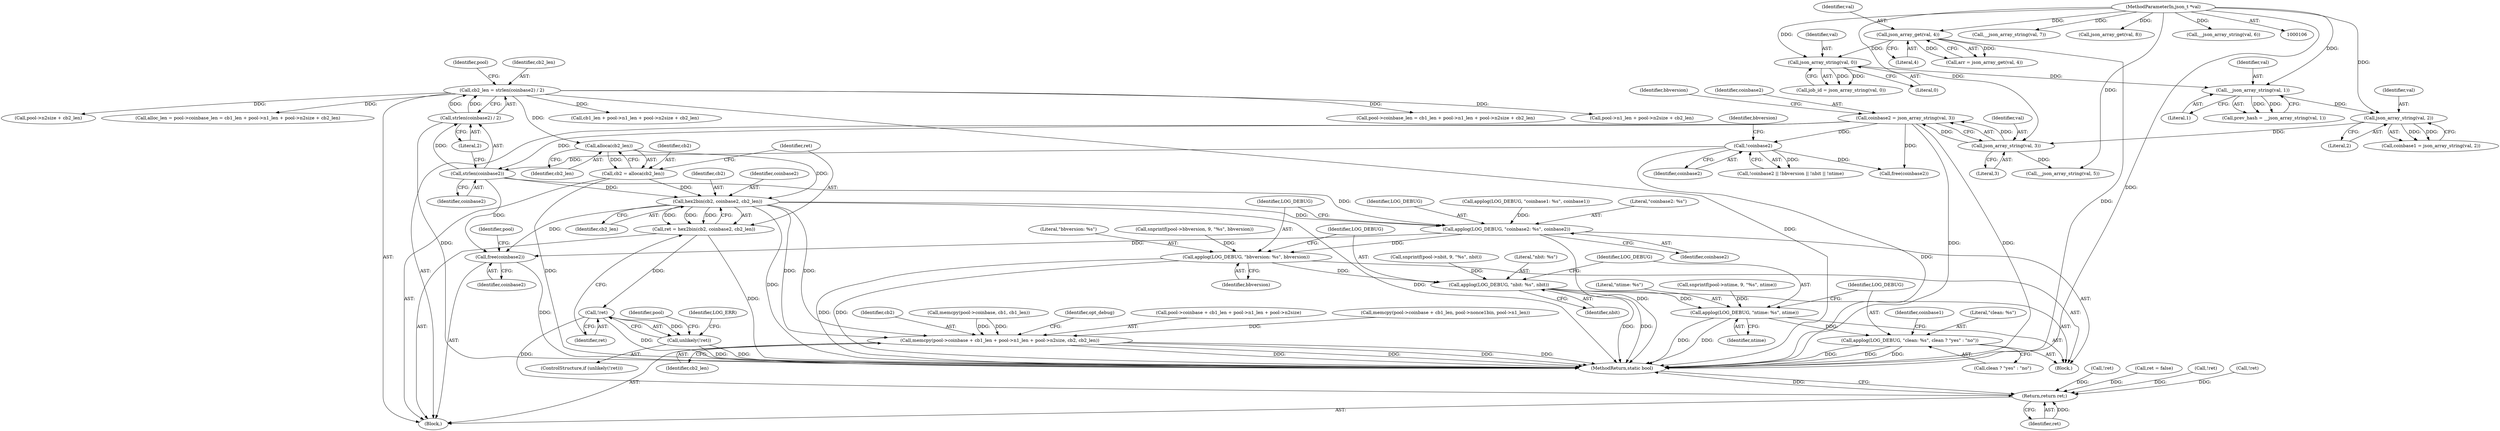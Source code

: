 digraph "0_cgminer_e1c5050734123973b99d181c45e74b2cbb00272e_1@API" {
"1000525" [label="(Call,alloca(cb2_len))"];
"1000261" [label="(Call,cb2_len = strlen(coinbase2) / 2)"];
"1000263" [label="(Call,strlen(coinbase2) / 2)"];
"1000264" [label="(Call,strlen(coinbase2))"];
"1000206" [label="(Call,!coinbase2)"];
"1000169" [label="(Call,coinbase2 = json_array_string(val, 3))"];
"1000171" [label="(Call,json_array_string(val, 3))"];
"1000166" [label="(Call,json_array_string(val, 2))"];
"1000161" [label="(Call,__json_array_string(val, 1))"];
"1000156" [label="(Call,json_array_string(val, 0))"];
"1000139" [label="(Call,json_array_get(val, 4))"];
"1000108" [label="(MethodParameterIn,json_t *val)"];
"1000523" [label="(Call,cb2 = alloca(cb2_len))"];
"1000529" [label="(Call,hex2bin(cb2, coinbase2, cb2_len))"];
"1000527" [label="(Call,ret = hex2bin(cb2, coinbase2, cb2_len))"];
"1000535" [label="(Call,!ret)"];
"1000534" [label="(Call,unlikely(!ret))"];
"1000683" [label="(Return,return ret;)"];
"1000583" [label="(Call,memcpy(pool->coinbase + cb1_len + pool->n1_len + pool->n2size, cb2, cb2_len))"];
"1000642" [label="(Call,applog(LOG_DEBUG, \"coinbase2: %s\", coinbase2))"];
"1000646" [label="(Call,applog(LOG_DEBUG, \"bbversion: %s\", bbversion))"];
"1000650" [label="(Call,applog(LOG_DEBUG, \"nbit: %s\", nbit))"];
"1000654" [label="(Call,applog(LOG_DEBUG, \"ntime: %s\", ntime))"];
"1000658" [label="(Call,applog(LOG_DEBUG, \"clean: %s\", clean ? \"yes\" : \"no\"))"];
"1000667" [label="(Call,free(coinbase2))"];
"1000646" [label="(Call,applog(LOG_DEBUG, \"bbversion: %s\", bbversion))"];
"1000186" [label="(Call,__json_array_string(val, 7))"];
"1000137" [label="(Call,arr = json_array_get(val, 4))"];
"1000530" [label="(Identifier,cb2)"];
"1000652" [label="(Literal,\"nbit: %s\")"];
"1000301" [label="(Call,cb1_len + pool->n1_len + pool->n2size + cb2_len)"];
"1000661" [label="(Call,clean ? \"yes\" : \"no\")"];
"1000141" [label="(Literal,4)"];
"1000671" [label="(Identifier,pool)"];
"1000210" [label="(Identifier,bbversion)"];
"1000156" [label="(Call,json_array_string(val, 0))"];
"1000162" [label="(Identifier,val)"];
"1000265" [label="(Identifier,coinbase2)"];
"1000154" [label="(Call,job_id = json_array_string(val, 0))"];
"1000533" [label="(ControlStructure,if (unlikely(!ret)))"];
"1000571" [label="(Call,memcpy(pool->coinbase + cb1_len, pool->nonce1bin, pool->n1_len))"];
"1000176" [label="(Call,__json_array_string(val, 5))"];
"1000170" [label="(Identifier,coinbase2)"];
"1000647" [label="(Identifier,LOG_DEBUG)"];
"1000227" [label="(Call,free(coinbase2))"];
"1000685" [label="(MethodReturn,static bool)"];
"1000683" [label="(Return,return ret;)"];
"1000597" [label="(Identifier,cb2)"];
"1000649" [label="(Identifier,bbversion)"];
"1000297" [label="(Call,pool->coinbase_len = cb1_len + pool->n1_len + pool->n2size + cb2_len)"];
"1000167" [label="(Identifier,val)"];
"1000206" [label="(Call,!coinbase2)"];
"1000205" [label="(Call,!coinbase2 || !bbversion || !nbit || !ntime)"];
"1000653" [label="(Identifier,nbit)"];
"1000109" [label="(Block,)"];
"1000171" [label="(Call,json_array_string(val, 3))"];
"1000527" [label="(Call,ret = hex2bin(cb2, coinbase2, cb2_len))"];
"1000161" [label="(Call,__json_array_string(val, 1))"];
"1000164" [label="(Call,coinbase1 = json_array_string(val, 2))"];
"1000650" [label="(Call,applog(LOG_DEBUG, \"nbit: %s\", nbit))"];
"1000169" [label="(Call,coinbase2 = json_array_string(val, 3))"];
"1000264" [label="(Call,strlen(coinbase2))"];
"1000544" [label="(Identifier,pool)"];
"1000168" [label="(Literal,2)"];
"1000423" [label="(Call,!ret)"];
"1000263" [label="(Call,strlen(coinbase2) / 2)"];
"1000642" [label="(Call,applog(LOG_DEBUG, \"coinbase2: %s\", coinbase2))"];
"1000192" [label="(Call,json_array_get(val, 8))"];
"1000644" [label="(Literal,\"coinbase2: %s\")"];
"1000523" [label="(Call,cb2 = alloca(cb2_len))"];
"1000648" [label="(Literal,\"bbversion: %s\")"];
"1000658" [label="(Call,applog(LOG_DEBUG, \"clean: %s\", clean ? \"yes\" : \"no\"))"];
"1000497" [label="(Call,!ret)"];
"1000175" [label="(Identifier,bbversion)"];
"1000281" [label="(Call,snprintf(pool->ntime, 9, \"%s\", ntime))"];
"1000531" [label="(Identifier,coinbase2)"];
"1000629" [label="(Block,)"];
"1000666" [label="(Identifier,coinbase1)"];
"1000600" [label="(Identifier,opt_debug)"];
"1000303" [label="(Call,pool->n1_len + pool->n2size + cb2_len)"];
"1000157" [label="(Identifier,val)"];
"1000529" [label="(Call,hex2bin(cb2, coinbase2, cb2_len))"];
"1000535" [label="(Call,!ret)"];
"1000536" [label="(Identifier,ret)"];
"1000108" [label="(MethodParameterIn,json_t *val)"];
"1000656" [label="(Literal,\"ntime: %s\")"];
"1000131" [label="(Call,ret = false)"];
"1000539" [label="(Identifier,LOG_ERR)"];
"1000532" [label="(Identifier,cb2_len)"];
"1000655" [label="(Identifier,LOG_DEBUG)"];
"1000269" [label="(Identifier,pool)"];
"1000525" [label="(Call,alloca(cb2_len))"];
"1000274" [label="(Call,snprintf(pool->nbit, 9, \"%s\", nbit))"];
"1000516" [label="(Call,!ret)"];
"1000684" [label="(Identifier,ret)"];
"1000524" [label="(Identifier,cb2)"];
"1000657" [label="(Identifier,ntime)"];
"1000158" [label="(Literal,0)"];
"1000262" [label="(Identifier,cb2_len)"];
"1000667" [label="(Call,free(coinbase2))"];
"1000139" [label="(Call,json_array_get(val, 4))"];
"1000166" [label="(Call,json_array_string(val, 2))"];
"1000307" [label="(Call,pool->n2size + cb2_len)"];
"1000526" [label="(Identifier,cb2_len)"];
"1000267" [label="(Call,snprintf(pool->bbversion, 9, \"%s\", bbversion))"];
"1000643" [label="(Identifier,LOG_DEBUG)"];
"1000584" [label="(Call,pool->coinbase + cb1_len + pool->n1_len + pool->n2size)"];
"1000565" [label="(Call,memcpy(pool->coinbase, cb1, cb1_len))"];
"1000660" [label="(Literal,\"clean: %s\")"];
"1000295" [label="(Call,alloc_len = pool->coinbase_len = cb1_len + pool->n1_len + pool->n2size + cb2_len)"];
"1000140" [label="(Identifier,val)"];
"1000266" [label="(Literal,2)"];
"1000638" [label="(Call,applog(LOG_DEBUG, \"coinbase1: %s\", coinbase1))"];
"1000207" [label="(Identifier,coinbase2)"];
"1000159" [label="(Call,prev_hash = __json_array_string(val, 1))"];
"1000659" [label="(Identifier,LOG_DEBUG)"];
"1000163" [label="(Literal,1)"];
"1000645" [label="(Identifier,coinbase2)"];
"1000528" [label="(Identifier,ret)"];
"1000654" [label="(Call,applog(LOG_DEBUG, \"ntime: %s\", ntime))"];
"1000598" [label="(Identifier,cb2_len)"];
"1000261" [label="(Call,cb2_len = strlen(coinbase2) / 2)"];
"1000173" [label="(Literal,3)"];
"1000651" [label="(Identifier,LOG_DEBUG)"];
"1000668" [label="(Identifier,coinbase2)"];
"1000172" [label="(Identifier,val)"];
"1000534" [label="(Call,unlikely(!ret))"];
"1000583" [label="(Call,memcpy(pool->coinbase + cb1_len + pool->n1_len + pool->n2size, cb2, cb2_len))"];
"1000181" [label="(Call,__json_array_string(val, 6))"];
"1000525" -> "1000523"  [label="AST: "];
"1000525" -> "1000526"  [label="CFG: "];
"1000526" -> "1000525"  [label="AST: "];
"1000523" -> "1000525"  [label="CFG: "];
"1000525" -> "1000523"  [label="DDG: "];
"1000261" -> "1000525"  [label="DDG: "];
"1000525" -> "1000529"  [label="DDG: "];
"1000261" -> "1000109"  [label="AST: "];
"1000261" -> "1000263"  [label="CFG: "];
"1000262" -> "1000261"  [label="AST: "];
"1000263" -> "1000261"  [label="AST: "];
"1000269" -> "1000261"  [label="CFG: "];
"1000261" -> "1000685"  [label="DDG: "];
"1000263" -> "1000261"  [label="DDG: "];
"1000263" -> "1000261"  [label="DDG: "];
"1000261" -> "1000295"  [label="DDG: "];
"1000261" -> "1000297"  [label="DDG: "];
"1000261" -> "1000301"  [label="DDG: "];
"1000261" -> "1000303"  [label="DDG: "];
"1000261" -> "1000307"  [label="DDG: "];
"1000263" -> "1000266"  [label="CFG: "];
"1000264" -> "1000263"  [label="AST: "];
"1000266" -> "1000263"  [label="AST: "];
"1000263" -> "1000685"  [label="DDG: "];
"1000264" -> "1000263"  [label="DDG: "];
"1000264" -> "1000265"  [label="CFG: "];
"1000265" -> "1000264"  [label="AST: "];
"1000266" -> "1000264"  [label="CFG: "];
"1000206" -> "1000264"  [label="DDG: "];
"1000169" -> "1000264"  [label="DDG: "];
"1000264" -> "1000529"  [label="DDG: "];
"1000264" -> "1000642"  [label="DDG: "];
"1000264" -> "1000667"  [label="DDG: "];
"1000206" -> "1000205"  [label="AST: "];
"1000206" -> "1000207"  [label="CFG: "];
"1000207" -> "1000206"  [label="AST: "];
"1000210" -> "1000206"  [label="CFG: "];
"1000205" -> "1000206"  [label="CFG: "];
"1000206" -> "1000685"  [label="DDG: "];
"1000206" -> "1000205"  [label="DDG: "];
"1000169" -> "1000206"  [label="DDG: "];
"1000206" -> "1000227"  [label="DDG: "];
"1000169" -> "1000109"  [label="AST: "];
"1000169" -> "1000171"  [label="CFG: "];
"1000170" -> "1000169"  [label="AST: "];
"1000171" -> "1000169"  [label="AST: "];
"1000175" -> "1000169"  [label="CFG: "];
"1000169" -> "1000685"  [label="DDG: "];
"1000169" -> "1000685"  [label="DDG: "];
"1000171" -> "1000169"  [label="DDG: "];
"1000171" -> "1000169"  [label="DDG: "];
"1000169" -> "1000227"  [label="DDG: "];
"1000171" -> "1000173"  [label="CFG: "];
"1000172" -> "1000171"  [label="AST: "];
"1000173" -> "1000171"  [label="AST: "];
"1000166" -> "1000171"  [label="DDG: "];
"1000108" -> "1000171"  [label="DDG: "];
"1000171" -> "1000176"  [label="DDG: "];
"1000166" -> "1000164"  [label="AST: "];
"1000166" -> "1000168"  [label="CFG: "];
"1000167" -> "1000166"  [label="AST: "];
"1000168" -> "1000166"  [label="AST: "];
"1000164" -> "1000166"  [label="CFG: "];
"1000166" -> "1000164"  [label="DDG: "];
"1000166" -> "1000164"  [label="DDG: "];
"1000161" -> "1000166"  [label="DDG: "];
"1000108" -> "1000166"  [label="DDG: "];
"1000161" -> "1000159"  [label="AST: "];
"1000161" -> "1000163"  [label="CFG: "];
"1000162" -> "1000161"  [label="AST: "];
"1000163" -> "1000161"  [label="AST: "];
"1000159" -> "1000161"  [label="CFG: "];
"1000161" -> "1000159"  [label="DDG: "];
"1000161" -> "1000159"  [label="DDG: "];
"1000156" -> "1000161"  [label="DDG: "];
"1000108" -> "1000161"  [label="DDG: "];
"1000156" -> "1000154"  [label="AST: "];
"1000156" -> "1000158"  [label="CFG: "];
"1000157" -> "1000156"  [label="AST: "];
"1000158" -> "1000156"  [label="AST: "];
"1000154" -> "1000156"  [label="CFG: "];
"1000156" -> "1000154"  [label="DDG: "];
"1000156" -> "1000154"  [label="DDG: "];
"1000139" -> "1000156"  [label="DDG: "];
"1000108" -> "1000156"  [label="DDG: "];
"1000139" -> "1000137"  [label="AST: "];
"1000139" -> "1000141"  [label="CFG: "];
"1000140" -> "1000139"  [label="AST: "];
"1000141" -> "1000139"  [label="AST: "];
"1000137" -> "1000139"  [label="CFG: "];
"1000139" -> "1000685"  [label="DDG: "];
"1000139" -> "1000137"  [label="DDG: "];
"1000139" -> "1000137"  [label="DDG: "];
"1000108" -> "1000139"  [label="DDG: "];
"1000108" -> "1000106"  [label="AST: "];
"1000108" -> "1000685"  [label="DDG: "];
"1000108" -> "1000176"  [label="DDG: "];
"1000108" -> "1000181"  [label="DDG: "];
"1000108" -> "1000186"  [label="DDG: "];
"1000108" -> "1000192"  [label="DDG: "];
"1000523" -> "1000109"  [label="AST: "];
"1000524" -> "1000523"  [label="AST: "];
"1000528" -> "1000523"  [label="CFG: "];
"1000523" -> "1000685"  [label="DDG: "];
"1000523" -> "1000529"  [label="DDG: "];
"1000529" -> "1000527"  [label="AST: "];
"1000529" -> "1000532"  [label="CFG: "];
"1000530" -> "1000529"  [label="AST: "];
"1000531" -> "1000529"  [label="AST: "];
"1000532" -> "1000529"  [label="AST: "];
"1000527" -> "1000529"  [label="CFG: "];
"1000529" -> "1000685"  [label="DDG: "];
"1000529" -> "1000685"  [label="DDG: "];
"1000529" -> "1000527"  [label="DDG: "];
"1000529" -> "1000527"  [label="DDG: "];
"1000529" -> "1000527"  [label="DDG: "];
"1000529" -> "1000583"  [label="DDG: "];
"1000529" -> "1000583"  [label="DDG: "];
"1000529" -> "1000642"  [label="DDG: "];
"1000529" -> "1000667"  [label="DDG: "];
"1000527" -> "1000109"  [label="AST: "];
"1000528" -> "1000527"  [label="AST: "];
"1000536" -> "1000527"  [label="CFG: "];
"1000527" -> "1000685"  [label="DDG: "];
"1000527" -> "1000535"  [label="DDG: "];
"1000535" -> "1000534"  [label="AST: "];
"1000535" -> "1000536"  [label="CFG: "];
"1000536" -> "1000535"  [label="AST: "];
"1000534" -> "1000535"  [label="CFG: "];
"1000535" -> "1000685"  [label="DDG: "];
"1000535" -> "1000534"  [label="DDG: "];
"1000535" -> "1000683"  [label="DDG: "];
"1000534" -> "1000533"  [label="AST: "];
"1000539" -> "1000534"  [label="CFG: "];
"1000544" -> "1000534"  [label="CFG: "];
"1000534" -> "1000685"  [label="DDG: "];
"1000534" -> "1000685"  [label="DDG: "];
"1000683" -> "1000109"  [label="AST: "];
"1000683" -> "1000684"  [label="CFG: "];
"1000684" -> "1000683"  [label="AST: "];
"1000685" -> "1000683"  [label="CFG: "];
"1000683" -> "1000685"  [label="DDG: "];
"1000684" -> "1000683"  [label="DDG: "];
"1000497" -> "1000683"  [label="DDG: "];
"1000131" -> "1000683"  [label="DDG: "];
"1000423" -> "1000683"  [label="DDG: "];
"1000516" -> "1000683"  [label="DDG: "];
"1000583" -> "1000109"  [label="AST: "];
"1000583" -> "1000598"  [label="CFG: "];
"1000584" -> "1000583"  [label="AST: "];
"1000597" -> "1000583"  [label="AST: "];
"1000598" -> "1000583"  [label="AST: "];
"1000600" -> "1000583"  [label="CFG: "];
"1000583" -> "1000685"  [label="DDG: "];
"1000583" -> "1000685"  [label="DDG: "];
"1000583" -> "1000685"  [label="DDG: "];
"1000583" -> "1000685"  [label="DDG: "];
"1000565" -> "1000583"  [label="DDG: "];
"1000565" -> "1000583"  [label="DDG: "];
"1000571" -> "1000583"  [label="DDG: "];
"1000642" -> "1000629"  [label="AST: "];
"1000642" -> "1000645"  [label="CFG: "];
"1000643" -> "1000642"  [label="AST: "];
"1000644" -> "1000642"  [label="AST: "];
"1000645" -> "1000642"  [label="AST: "];
"1000647" -> "1000642"  [label="CFG: "];
"1000642" -> "1000685"  [label="DDG: "];
"1000638" -> "1000642"  [label="DDG: "];
"1000642" -> "1000646"  [label="DDG: "];
"1000642" -> "1000667"  [label="DDG: "];
"1000646" -> "1000629"  [label="AST: "];
"1000646" -> "1000649"  [label="CFG: "];
"1000647" -> "1000646"  [label="AST: "];
"1000648" -> "1000646"  [label="AST: "];
"1000649" -> "1000646"  [label="AST: "];
"1000651" -> "1000646"  [label="CFG: "];
"1000646" -> "1000685"  [label="DDG: "];
"1000646" -> "1000685"  [label="DDG: "];
"1000267" -> "1000646"  [label="DDG: "];
"1000646" -> "1000650"  [label="DDG: "];
"1000650" -> "1000629"  [label="AST: "];
"1000650" -> "1000653"  [label="CFG: "];
"1000651" -> "1000650"  [label="AST: "];
"1000652" -> "1000650"  [label="AST: "];
"1000653" -> "1000650"  [label="AST: "];
"1000655" -> "1000650"  [label="CFG: "];
"1000650" -> "1000685"  [label="DDG: "];
"1000650" -> "1000685"  [label="DDG: "];
"1000274" -> "1000650"  [label="DDG: "];
"1000650" -> "1000654"  [label="DDG: "];
"1000654" -> "1000629"  [label="AST: "];
"1000654" -> "1000657"  [label="CFG: "];
"1000655" -> "1000654"  [label="AST: "];
"1000656" -> "1000654"  [label="AST: "];
"1000657" -> "1000654"  [label="AST: "];
"1000659" -> "1000654"  [label="CFG: "];
"1000654" -> "1000685"  [label="DDG: "];
"1000654" -> "1000685"  [label="DDG: "];
"1000281" -> "1000654"  [label="DDG: "];
"1000654" -> "1000658"  [label="DDG: "];
"1000658" -> "1000629"  [label="AST: "];
"1000658" -> "1000661"  [label="CFG: "];
"1000659" -> "1000658"  [label="AST: "];
"1000660" -> "1000658"  [label="AST: "];
"1000661" -> "1000658"  [label="AST: "];
"1000666" -> "1000658"  [label="CFG: "];
"1000658" -> "1000685"  [label="DDG: "];
"1000658" -> "1000685"  [label="DDG: "];
"1000658" -> "1000685"  [label="DDG: "];
"1000667" -> "1000109"  [label="AST: "];
"1000667" -> "1000668"  [label="CFG: "];
"1000668" -> "1000667"  [label="AST: "];
"1000671" -> "1000667"  [label="CFG: "];
"1000667" -> "1000685"  [label="DDG: "];
}
